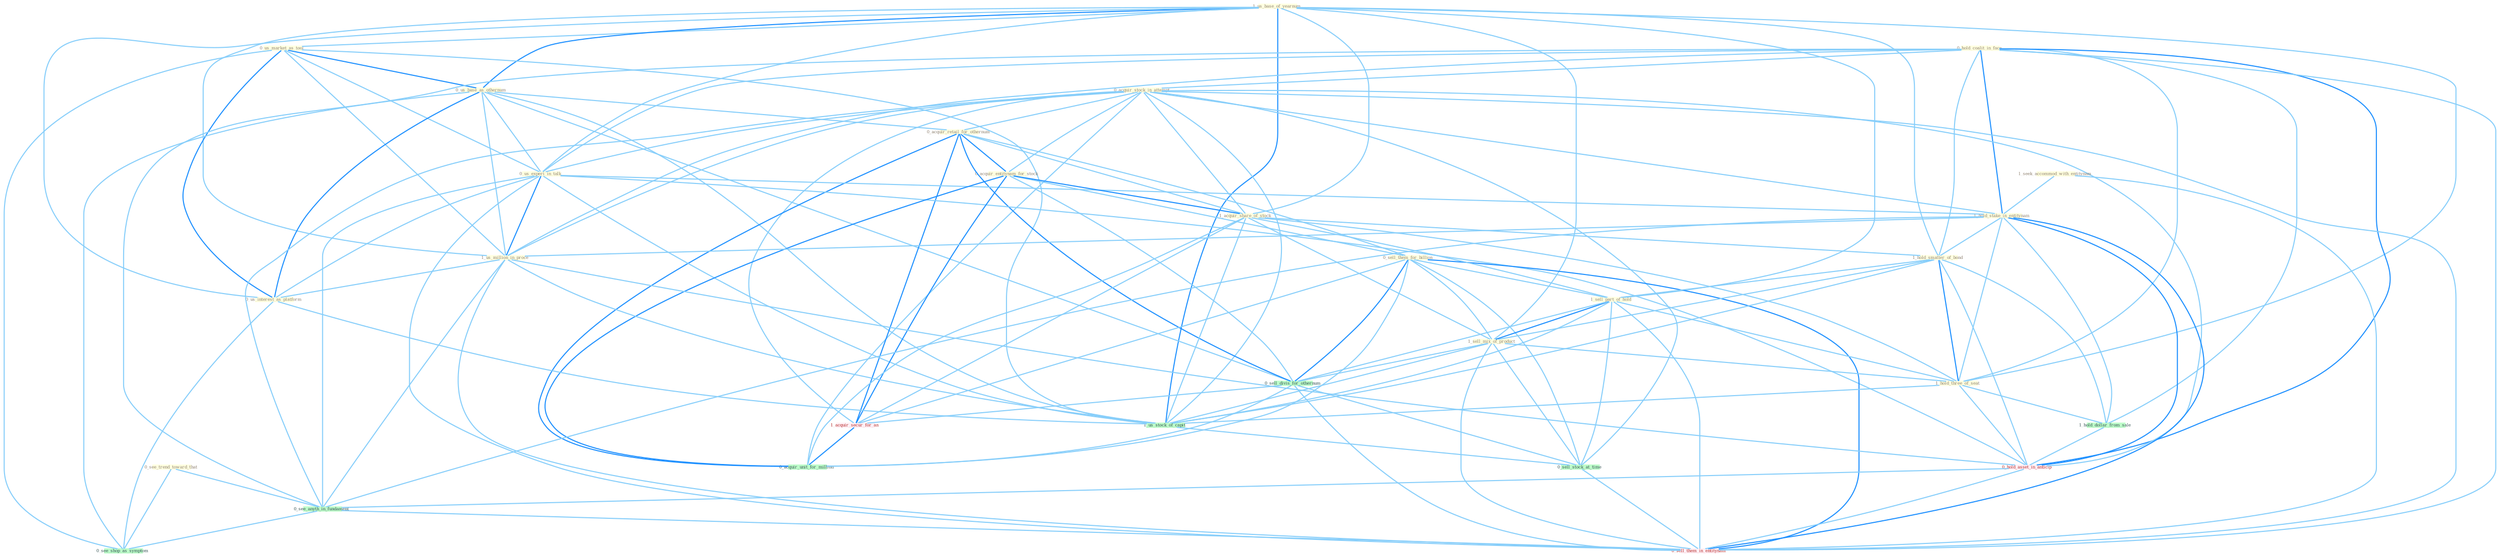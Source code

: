 Graph G{ 
    node
    [shape=polygon,style=filled,width=.5,height=.06,color="#BDFCC9",fixedsize=true,fontsize=4,
    fontcolor="#2f4f4f"];
    {node
    [color="#ffffe0", fontcolor="#8b7d6b"] "1_us_base_of_yearnum " "0_us_market_as_tool " "0_us_base_as_othernum " "0_hold_coalit_in_face " "0_acquir_stock_in_attempt " "0_acquir_retail_for_othernum " "0_us_experi_in_talk " "1_seek_accommod_with_entitynam " "0_acquir_entitynam_for_stock " "0_sell_them_for_billion " "1_acquir_share_of_stock " "1_hold_stake_in_entitynam " "1_hold_smatter_of_bond " "1_sell_part_of_hold " "1_sell_mix_of_product " "1_hold_three_of_seat " "1_us_million_in_proce " "0_see_trend_toward_that " "0_us_interest_as_platform "}
{node [color="#fff0f5", fontcolor="#b22222"] "1_acquir_secur_for_an " "0_hold_asset_in_anticip " "0_sell_them_in_entitynam "}
edge [color="#B0E2FF"];

	"1_us_base_of_yearnum " -- "0_us_market_as_tool " [w="1", color="#87cefa" ];
	"1_us_base_of_yearnum " -- "0_us_base_as_othernum " [w="2", color="#1e90ff" , len=0.8];
	"1_us_base_of_yearnum " -- "0_us_experi_in_talk " [w="1", color="#87cefa" ];
	"1_us_base_of_yearnum " -- "1_acquir_share_of_stock " [w="1", color="#87cefa" ];
	"1_us_base_of_yearnum " -- "1_hold_smatter_of_bond " [w="1", color="#87cefa" ];
	"1_us_base_of_yearnum " -- "1_sell_part_of_hold " [w="1", color="#87cefa" ];
	"1_us_base_of_yearnum " -- "1_sell_mix_of_product " [w="1", color="#87cefa" ];
	"1_us_base_of_yearnum " -- "1_hold_three_of_seat " [w="1", color="#87cefa" ];
	"1_us_base_of_yearnum " -- "1_us_million_in_proce " [w="1", color="#87cefa" ];
	"1_us_base_of_yearnum " -- "0_us_interest_as_platform " [w="1", color="#87cefa" ];
	"1_us_base_of_yearnum " -- "1_us_stock_of_capit " [w="2", color="#1e90ff" , len=0.8];
	"0_us_market_as_tool " -- "0_us_base_as_othernum " [w="2", color="#1e90ff" , len=0.8];
	"0_us_market_as_tool " -- "0_us_experi_in_talk " [w="1", color="#87cefa" ];
	"0_us_market_as_tool " -- "1_us_million_in_proce " [w="1", color="#87cefa" ];
	"0_us_market_as_tool " -- "0_us_interest_as_platform " [w="2", color="#1e90ff" , len=0.8];
	"0_us_market_as_tool " -- "1_us_stock_of_capit " [w="1", color="#87cefa" ];
	"0_us_market_as_tool " -- "0_see_shop_as_symptom " [w="1", color="#87cefa" ];
	"0_us_base_as_othernum " -- "0_acquir_retail_for_othernum " [w="1", color="#87cefa" ];
	"0_us_base_as_othernum " -- "0_us_experi_in_talk " [w="1", color="#87cefa" ];
	"0_us_base_as_othernum " -- "1_us_million_in_proce " [w="1", color="#87cefa" ];
	"0_us_base_as_othernum " -- "0_us_interest_as_platform " [w="2", color="#1e90ff" , len=0.8];
	"0_us_base_as_othernum " -- "0_sell_divis_for_othernum " [w="1", color="#87cefa" ];
	"0_us_base_as_othernum " -- "1_us_stock_of_capit " [w="1", color="#87cefa" ];
	"0_us_base_as_othernum " -- "0_see_shop_as_symptom " [w="1", color="#87cefa" ];
	"0_hold_coalit_in_face " -- "0_acquir_stock_in_attempt " [w="1", color="#87cefa" ];
	"0_hold_coalit_in_face " -- "0_us_experi_in_talk " [w="1", color="#87cefa" ];
	"0_hold_coalit_in_face " -- "1_hold_stake_in_entitynam " [w="2", color="#1e90ff" , len=0.8];
	"0_hold_coalit_in_face " -- "1_hold_smatter_of_bond " [w="1", color="#87cefa" ];
	"0_hold_coalit_in_face " -- "1_hold_three_of_seat " [w="1", color="#87cefa" ];
	"0_hold_coalit_in_face " -- "1_us_million_in_proce " [w="1", color="#87cefa" ];
	"0_hold_coalit_in_face " -- "1_hold_dollar_from_sale " [w="1", color="#87cefa" ];
	"0_hold_coalit_in_face " -- "0_hold_asset_in_anticip " [w="2", color="#1e90ff" , len=0.8];
	"0_hold_coalit_in_face " -- "0_see_anyth_in_fundament " [w="1", color="#87cefa" ];
	"0_hold_coalit_in_face " -- "0_sell_them_in_entitynam " [w="1", color="#87cefa" ];
	"0_acquir_stock_in_attempt " -- "0_acquir_retail_for_othernum " [w="1", color="#87cefa" ];
	"0_acquir_stock_in_attempt " -- "0_us_experi_in_talk " [w="1", color="#87cefa" ];
	"0_acquir_stock_in_attempt " -- "0_acquir_entitynam_for_stock " [w="1", color="#87cefa" ];
	"0_acquir_stock_in_attempt " -- "1_acquir_share_of_stock " [w="1", color="#87cefa" ];
	"0_acquir_stock_in_attempt " -- "1_hold_stake_in_entitynam " [w="1", color="#87cefa" ];
	"0_acquir_stock_in_attempt " -- "1_us_million_in_proce " [w="1", color="#87cefa" ];
	"0_acquir_stock_in_attempt " -- "1_acquir_secur_for_an " [w="1", color="#87cefa" ];
	"0_acquir_stock_in_attempt " -- "1_us_stock_of_capit " [w="1", color="#87cefa" ];
	"0_acquir_stock_in_attempt " -- "0_hold_asset_in_anticip " [w="1", color="#87cefa" ];
	"0_acquir_stock_in_attempt " -- "0_sell_stock_at_time " [w="1", color="#87cefa" ];
	"0_acquir_stock_in_attempt " -- "0_see_anyth_in_fundament " [w="1", color="#87cefa" ];
	"0_acquir_stock_in_attempt " -- "0_acquir_unit_for_million " [w="1", color="#87cefa" ];
	"0_acquir_stock_in_attempt " -- "0_sell_them_in_entitynam " [w="1", color="#87cefa" ];
	"0_acquir_retail_for_othernum " -- "0_acquir_entitynam_for_stock " [w="2", color="#1e90ff" , len=0.8];
	"0_acquir_retail_for_othernum " -- "0_sell_them_for_billion " [w="1", color="#87cefa" ];
	"0_acquir_retail_for_othernum " -- "1_acquir_share_of_stock " [w="1", color="#87cefa" ];
	"0_acquir_retail_for_othernum " -- "0_sell_divis_for_othernum " [w="2", color="#1e90ff" , len=0.8];
	"0_acquir_retail_for_othernum " -- "1_acquir_secur_for_an " [w="2", color="#1e90ff" , len=0.8];
	"0_acquir_retail_for_othernum " -- "0_acquir_unit_for_million " [w="2", color="#1e90ff" , len=0.8];
	"0_us_experi_in_talk " -- "1_hold_stake_in_entitynam " [w="1", color="#87cefa" ];
	"0_us_experi_in_talk " -- "1_us_million_in_proce " [w="2", color="#1e90ff" , len=0.8];
	"0_us_experi_in_talk " -- "0_us_interest_as_platform " [w="1", color="#87cefa" ];
	"0_us_experi_in_talk " -- "1_us_stock_of_capit " [w="1", color="#87cefa" ];
	"0_us_experi_in_talk " -- "0_hold_asset_in_anticip " [w="1", color="#87cefa" ];
	"0_us_experi_in_talk " -- "0_see_anyth_in_fundament " [w="1", color="#87cefa" ];
	"0_us_experi_in_talk " -- "0_sell_them_in_entitynam " [w="1", color="#87cefa" ];
	"1_seek_accommod_with_entitynam " -- "1_hold_stake_in_entitynam " [w="1", color="#87cefa" ];
	"1_seek_accommod_with_entitynam " -- "0_sell_them_in_entitynam " [w="1", color="#87cefa" ];
	"0_acquir_entitynam_for_stock " -- "0_sell_them_for_billion " [w="1", color="#87cefa" ];
	"0_acquir_entitynam_for_stock " -- "1_acquir_share_of_stock " [w="2", color="#1e90ff" , len=0.8];
	"0_acquir_entitynam_for_stock " -- "0_sell_divis_for_othernum " [w="1", color="#87cefa" ];
	"0_acquir_entitynam_for_stock " -- "1_acquir_secur_for_an " [w="2", color="#1e90ff" , len=0.8];
	"0_acquir_entitynam_for_stock " -- "0_acquir_unit_for_million " [w="2", color="#1e90ff" , len=0.8];
	"0_sell_them_for_billion " -- "1_sell_part_of_hold " [w="1", color="#87cefa" ];
	"0_sell_them_for_billion " -- "1_sell_mix_of_product " [w="1", color="#87cefa" ];
	"0_sell_them_for_billion " -- "0_sell_divis_for_othernum " [w="2", color="#1e90ff" , len=0.8];
	"0_sell_them_for_billion " -- "1_acquir_secur_for_an " [w="1", color="#87cefa" ];
	"0_sell_them_for_billion " -- "0_sell_stock_at_time " [w="1", color="#87cefa" ];
	"0_sell_them_for_billion " -- "0_acquir_unit_for_million " [w="1", color="#87cefa" ];
	"0_sell_them_for_billion " -- "0_sell_them_in_entitynam " [w="2", color="#1e90ff" , len=0.8];
	"1_acquir_share_of_stock " -- "1_hold_smatter_of_bond " [w="1", color="#87cefa" ];
	"1_acquir_share_of_stock " -- "1_sell_part_of_hold " [w="1", color="#87cefa" ];
	"1_acquir_share_of_stock " -- "1_sell_mix_of_product " [w="1", color="#87cefa" ];
	"1_acquir_share_of_stock " -- "1_hold_three_of_seat " [w="1", color="#87cefa" ];
	"1_acquir_share_of_stock " -- "1_acquir_secur_for_an " [w="1", color="#87cefa" ];
	"1_acquir_share_of_stock " -- "1_us_stock_of_capit " [w="1", color="#87cefa" ];
	"1_acquir_share_of_stock " -- "0_acquir_unit_for_million " [w="1", color="#87cefa" ];
	"1_hold_stake_in_entitynam " -- "1_hold_smatter_of_bond " [w="1", color="#87cefa" ];
	"1_hold_stake_in_entitynam " -- "1_hold_three_of_seat " [w="1", color="#87cefa" ];
	"1_hold_stake_in_entitynam " -- "1_us_million_in_proce " [w="1", color="#87cefa" ];
	"1_hold_stake_in_entitynam " -- "1_hold_dollar_from_sale " [w="1", color="#87cefa" ];
	"1_hold_stake_in_entitynam " -- "0_hold_asset_in_anticip " [w="2", color="#1e90ff" , len=0.8];
	"1_hold_stake_in_entitynam " -- "0_see_anyth_in_fundament " [w="1", color="#87cefa" ];
	"1_hold_stake_in_entitynam " -- "0_sell_them_in_entitynam " [w="2", color="#1e90ff" , len=0.8];
	"1_hold_smatter_of_bond " -- "1_sell_part_of_hold " [w="1", color="#87cefa" ];
	"1_hold_smatter_of_bond " -- "1_sell_mix_of_product " [w="1", color="#87cefa" ];
	"1_hold_smatter_of_bond " -- "1_hold_three_of_seat " [w="2", color="#1e90ff" , len=0.8];
	"1_hold_smatter_of_bond " -- "1_us_stock_of_capit " [w="1", color="#87cefa" ];
	"1_hold_smatter_of_bond " -- "1_hold_dollar_from_sale " [w="1", color="#87cefa" ];
	"1_hold_smatter_of_bond " -- "0_hold_asset_in_anticip " [w="1", color="#87cefa" ];
	"1_sell_part_of_hold " -- "1_sell_mix_of_product " [w="2", color="#1e90ff" , len=0.8];
	"1_sell_part_of_hold " -- "1_hold_three_of_seat " [w="1", color="#87cefa" ];
	"1_sell_part_of_hold " -- "0_sell_divis_for_othernum " [w="1", color="#87cefa" ];
	"1_sell_part_of_hold " -- "1_us_stock_of_capit " [w="1", color="#87cefa" ];
	"1_sell_part_of_hold " -- "0_sell_stock_at_time " [w="1", color="#87cefa" ];
	"1_sell_part_of_hold " -- "0_sell_them_in_entitynam " [w="1", color="#87cefa" ];
	"1_sell_mix_of_product " -- "1_hold_three_of_seat " [w="1", color="#87cefa" ];
	"1_sell_mix_of_product " -- "0_sell_divis_for_othernum " [w="1", color="#87cefa" ];
	"1_sell_mix_of_product " -- "1_us_stock_of_capit " [w="1", color="#87cefa" ];
	"1_sell_mix_of_product " -- "0_sell_stock_at_time " [w="1", color="#87cefa" ];
	"1_sell_mix_of_product " -- "0_sell_them_in_entitynam " [w="1", color="#87cefa" ];
	"1_hold_three_of_seat " -- "1_us_stock_of_capit " [w="1", color="#87cefa" ];
	"1_hold_three_of_seat " -- "1_hold_dollar_from_sale " [w="1", color="#87cefa" ];
	"1_hold_three_of_seat " -- "0_hold_asset_in_anticip " [w="1", color="#87cefa" ];
	"1_us_million_in_proce " -- "0_us_interest_as_platform " [w="1", color="#87cefa" ];
	"1_us_million_in_proce " -- "1_us_stock_of_capit " [w="1", color="#87cefa" ];
	"1_us_million_in_proce " -- "0_hold_asset_in_anticip " [w="1", color="#87cefa" ];
	"1_us_million_in_proce " -- "0_see_anyth_in_fundament " [w="1", color="#87cefa" ];
	"1_us_million_in_proce " -- "0_sell_them_in_entitynam " [w="1", color="#87cefa" ];
	"0_see_trend_toward_that " -- "0_see_anyth_in_fundament " [w="1", color="#87cefa" ];
	"0_see_trend_toward_that " -- "0_see_shop_as_symptom " [w="1", color="#87cefa" ];
	"0_us_interest_as_platform " -- "1_us_stock_of_capit " [w="1", color="#87cefa" ];
	"0_us_interest_as_platform " -- "0_see_shop_as_symptom " [w="1", color="#87cefa" ];
	"0_sell_divis_for_othernum " -- "1_acquir_secur_for_an " [w="1", color="#87cefa" ];
	"0_sell_divis_for_othernum " -- "0_sell_stock_at_time " [w="1", color="#87cefa" ];
	"0_sell_divis_for_othernum " -- "0_acquir_unit_for_million " [w="1", color="#87cefa" ];
	"0_sell_divis_for_othernum " -- "0_sell_them_in_entitynam " [w="1", color="#87cefa" ];
	"1_acquir_secur_for_an " -- "0_acquir_unit_for_million " [w="2", color="#1e90ff" , len=0.8];
	"1_us_stock_of_capit " -- "0_sell_stock_at_time " [w="1", color="#87cefa" ];
	"1_hold_dollar_from_sale " -- "0_hold_asset_in_anticip " [w="1", color="#87cefa" ];
	"0_hold_asset_in_anticip " -- "0_see_anyth_in_fundament " [w="1", color="#87cefa" ];
	"0_hold_asset_in_anticip " -- "0_sell_them_in_entitynam " [w="1", color="#87cefa" ];
	"0_sell_stock_at_time " -- "0_sell_them_in_entitynam " [w="1", color="#87cefa" ];
	"0_see_anyth_in_fundament " -- "0_see_shop_as_symptom " [w="1", color="#87cefa" ];
	"0_see_anyth_in_fundament " -- "0_sell_them_in_entitynam " [w="1", color="#87cefa" ];
}